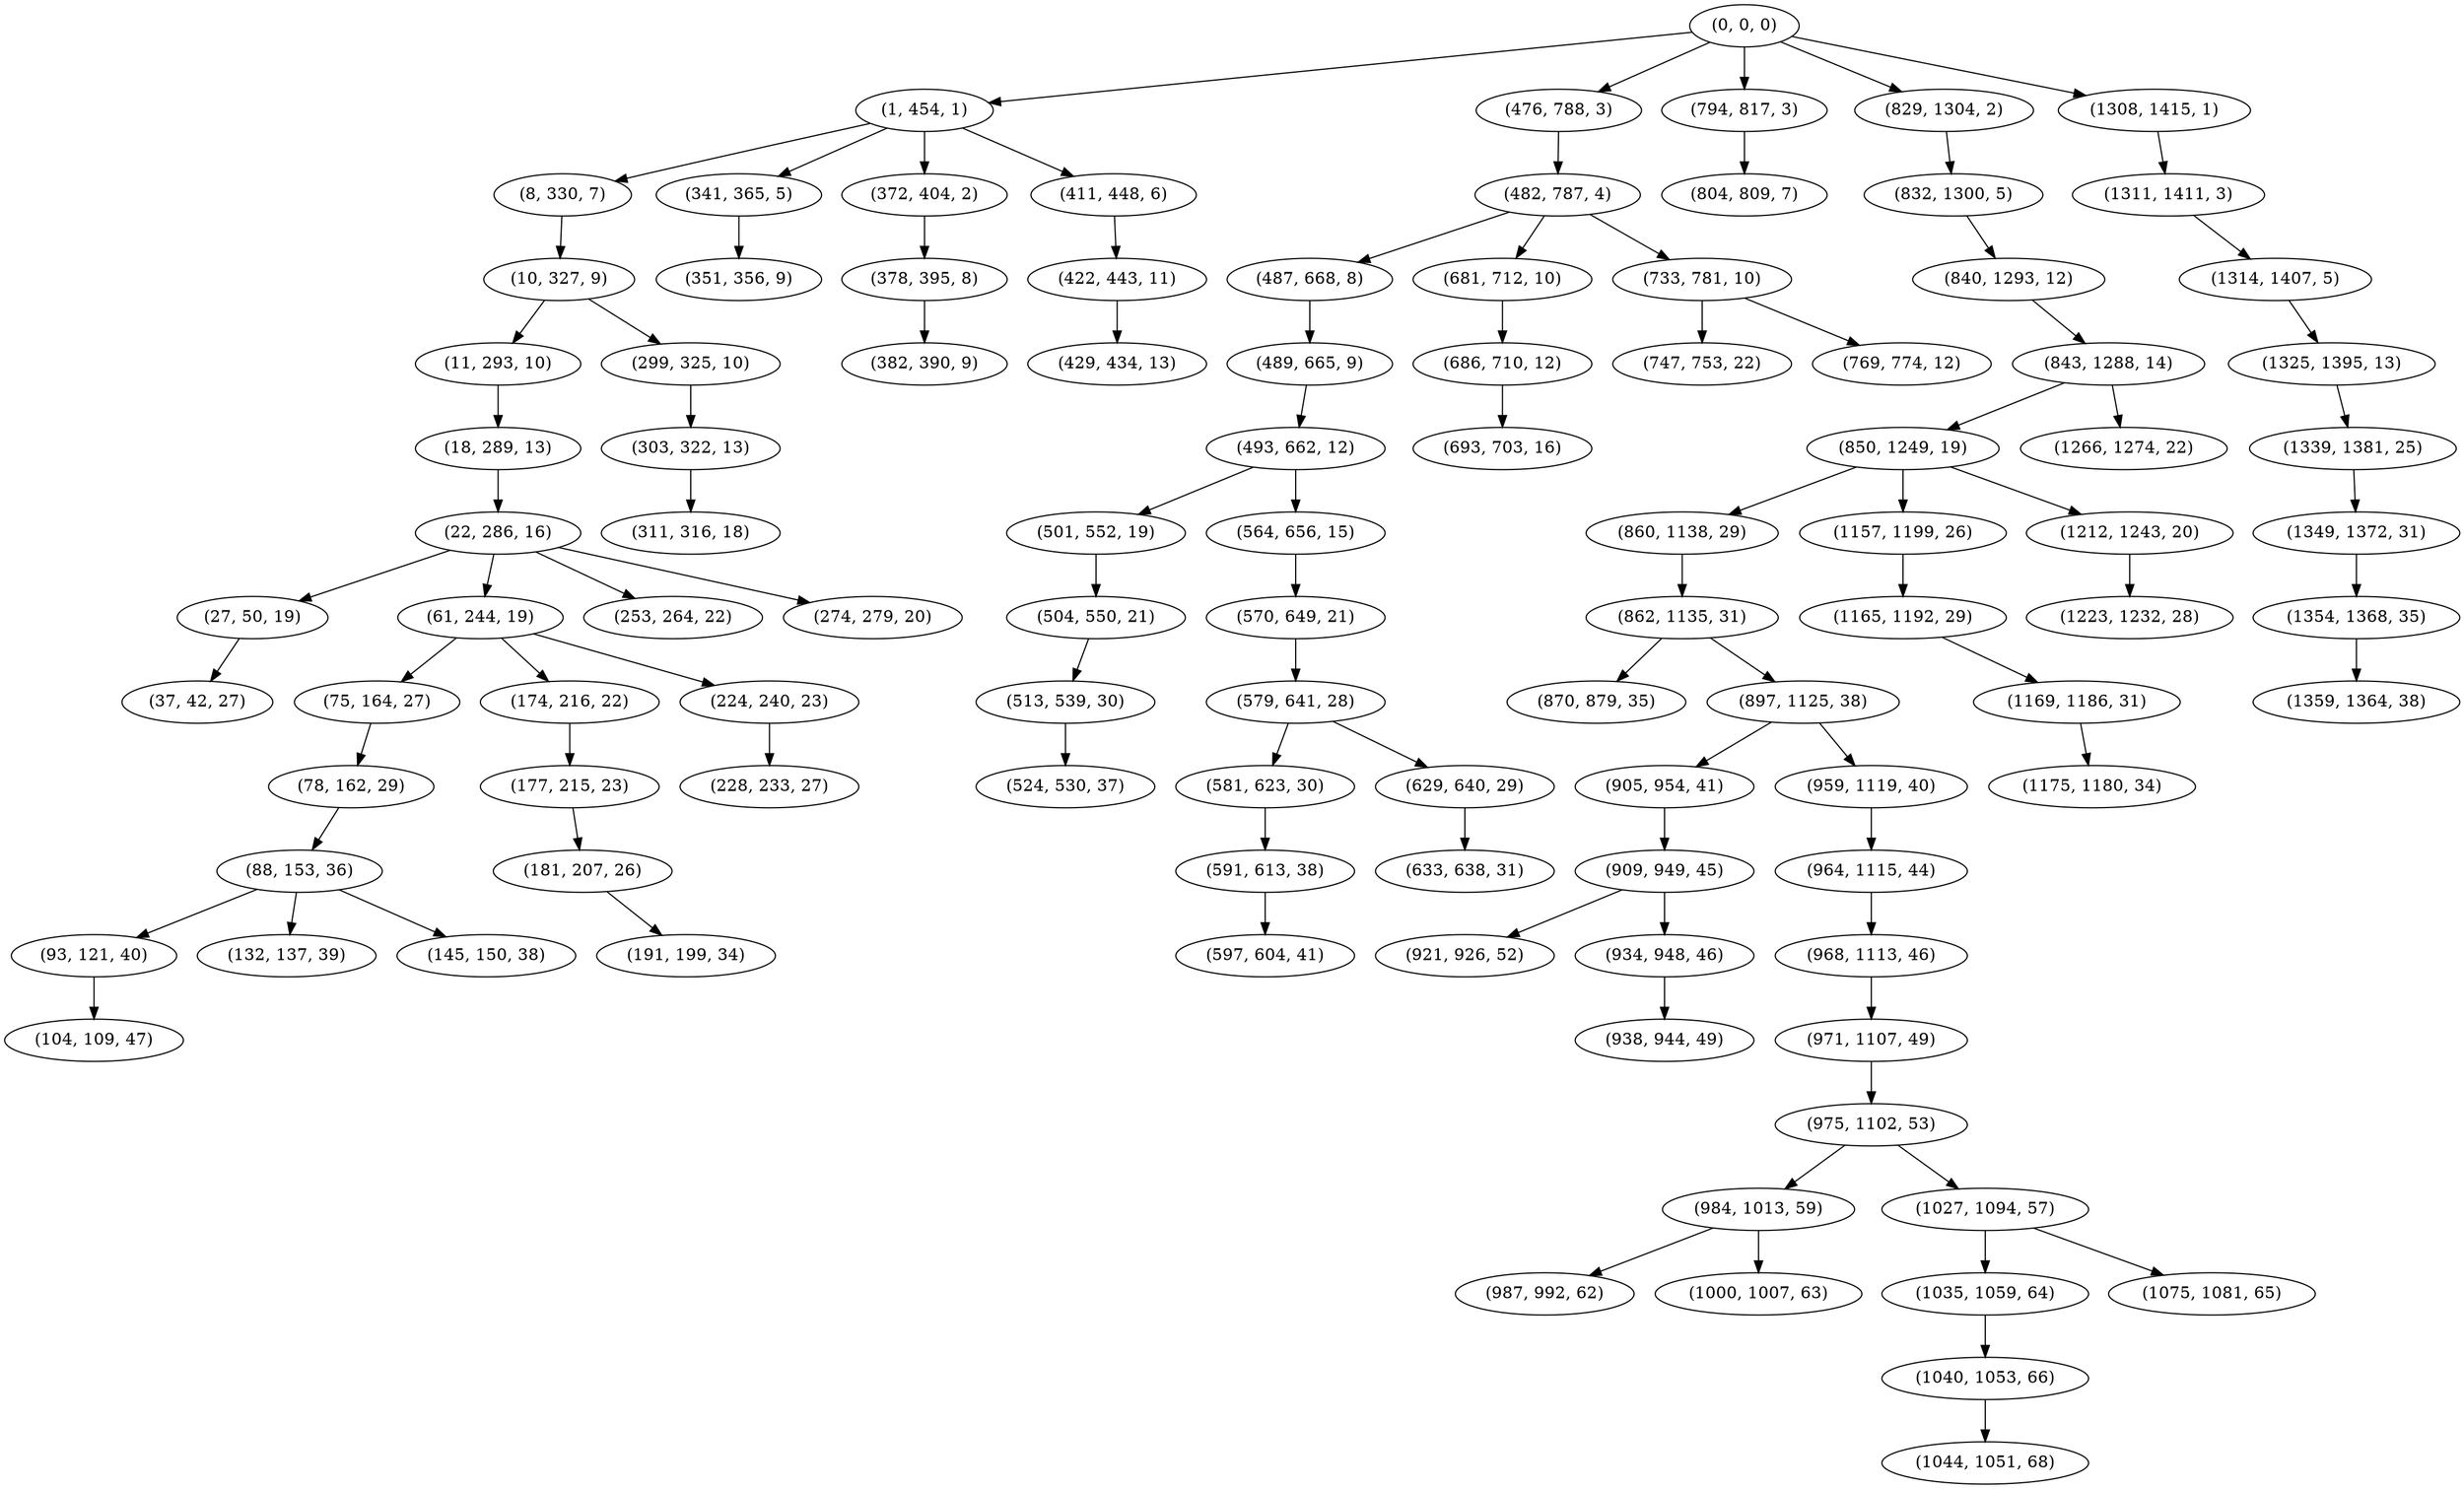 digraph tree {
    "(0, 0, 0)";
    "(1, 454, 1)";
    "(8, 330, 7)";
    "(10, 327, 9)";
    "(11, 293, 10)";
    "(18, 289, 13)";
    "(22, 286, 16)";
    "(27, 50, 19)";
    "(37, 42, 27)";
    "(61, 244, 19)";
    "(75, 164, 27)";
    "(78, 162, 29)";
    "(88, 153, 36)";
    "(93, 121, 40)";
    "(104, 109, 47)";
    "(132, 137, 39)";
    "(145, 150, 38)";
    "(174, 216, 22)";
    "(177, 215, 23)";
    "(181, 207, 26)";
    "(191, 199, 34)";
    "(224, 240, 23)";
    "(228, 233, 27)";
    "(253, 264, 22)";
    "(274, 279, 20)";
    "(299, 325, 10)";
    "(303, 322, 13)";
    "(311, 316, 18)";
    "(341, 365, 5)";
    "(351, 356, 9)";
    "(372, 404, 2)";
    "(378, 395, 8)";
    "(382, 390, 9)";
    "(411, 448, 6)";
    "(422, 443, 11)";
    "(429, 434, 13)";
    "(476, 788, 3)";
    "(482, 787, 4)";
    "(487, 668, 8)";
    "(489, 665, 9)";
    "(493, 662, 12)";
    "(501, 552, 19)";
    "(504, 550, 21)";
    "(513, 539, 30)";
    "(524, 530, 37)";
    "(564, 656, 15)";
    "(570, 649, 21)";
    "(579, 641, 28)";
    "(581, 623, 30)";
    "(591, 613, 38)";
    "(597, 604, 41)";
    "(629, 640, 29)";
    "(633, 638, 31)";
    "(681, 712, 10)";
    "(686, 710, 12)";
    "(693, 703, 16)";
    "(733, 781, 10)";
    "(747, 753, 22)";
    "(769, 774, 12)";
    "(794, 817, 3)";
    "(804, 809, 7)";
    "(829, 1304, 2)";
    "(832, 1300, 5)";
    "(840, 1293, 12)";
    "(843, 1288, 14)";
    "(850, 1249, 19)";
    "(860, 1138, 29)";
    "(862, 1135, 31)";
    "(870, 879, 35)";
    "(897, 1125, 38)";
    "(905, 954, 41)";
    "(909, 949, 45)";
    "(921, 926, 52)";
    "(934, 948, 46)";
    "(938, 944, 49)";
    "(959, 1119, 40)";
    "(964, 1115, 44)";
    "(968, 1113, 46)";
    "(971, 1107, 49)";
    "(975, 1102, 53)";
    "(984, 1013, 59)";
    "(987, 992, 62)";
    "(1000, 1007, 63)";
    "(1027, 1094, 57)";
    "(1035, 1059, 64)";
    "(1040, 1053, 66)";
    "(1044, 1051, 68)";
    "(1075, 1081, 65)";
    "(1157, 1199, 26)";
    "(1165, 1192, 29)";
    "(1169, 1186, 31)";
    "(1175, 1180, 34)";
    "(1212, 1243, 20)";
    "(1223, 1232, 28)";
    "(1266, 1274, 22)";
    "(1308, 1415, 1)";
    "(1311, 1411, 3)";
    "(1314, 1407, 5)";
    "(1325, 1395, 13)";
    "(1339, 1381, 25)";
    "(1349, 1372, 31)";
    "(1354, 1368, 35)";
    "(1359, 1364, 38)";
    "(0, 0, 0)" -> "(1, 454, 1)";
    "(0, 0, 0)" -> "(476, 788, 3)";
    "(0, 0, 0)" -> "(794, 817, 3)";
    "(0, 0, 0)" -> "(829, 1304, 2)";
    "(0, 0, 0)" -> "(1308, 1415, 1)";
    "(1, 454, 1)" -> "(8, 330, 7)";
    "(1, 454, 1)" -> "(341, 365, 5)";
    "(1, 454, 1)" -> "(372, 404, 2)";
    "(1, 454, 1)" -> "(411, 448, 6)";
    "(8, 330, 7)" -> "(10, 327, 9)";
    "(10, 327, 9)" -> "(11, 293, 10)";
    "(10, 327, 9)" -> "(299, 325, 10)";
    "(11, 293, 10)" -> "(18, 289, 13)";
    "(18, 289, 13)" -> "(22, 286, 16)";
    "(22, 286, 16)" -> "(27, 50, 19)";
    "(22, 286, 16)" -> "(61, 244, 19)";
    "(22, 286, 16)" -> "(253, 264, 22)";
    "(22, 286, 16)" -> "(274, 279, 20)";
    "(27, 50, 19)" -> "(37, 42, 27)";
    "(61, 244, 19)" -> "(75, 164, 27)";
    "(61, 244, 19)" -> "(174, 216, 22)";
    "(61, 244, 19)" -> "(224, 240, 23)";
    "(75, 164, 27)" -> "(78, 162, 29)";
    "(78, 162, 29)" -> "(88, 153, 36)";
    "(88, 153, 36)" -> "(93, 121, 40)";
    "(88, 153, 36)" -> "(132, 137, 39)";
    "(88, 153, 36)" -> "(145, 150, 38)";
    "(93, 121, 40)" -> "(104, 109, 47)";
    "(174, 216, 22)" -> "(177, 215, 23)";
    "(177, 215, 23)" -> "(181, 207, 26)";
    "(181, 207, 26)" -> "(191, 199, 34)";
    "(224, 240, 23)" -> "(228, 233, 27)";
    "(299, 325, 10)" -> "(303, 322, 13)";
    "(303, 322, 13)" -> "(311, 316, 18)";
    "(341, 365, 5)" -> "(351, 356, 9)";
    "(372, 404, 2)" -> "(378, 395, 8)";
    "(378, 395, 8)" -> "(382, 390, 9)";
    "(411, 448, 6)" -> "(422, 443, 11)";
    "(422, 443, 11)" -> "(429, 434, 13)";
    "(476, 788, 3)" -> "(482, 787, 4)";
    "(482, 787, 4)" -> "(487, 668, 8)";
    "(482, 787, 4)" -> "(681, 712, 10)";
    "(482, 787, 4)" -> "(733, 781, 10)";
    "(487, 668, 8)" -> "(489, 665, 9)";
    "(489, 665, 9)" -> "(493, 662, 12)";
    "(493, 662, 12)" -> "(501, 552, 19)";
    "(493, 662, 12)" -> "(564, 656, 15)";
    "(501, 552, 19)" -> "(504, 550, 21)";
    "(504, 550, 21)" -> "(513, 539, 30)";
    "(513, 539, 30)" -> "(524, 530, 37)";
    "(564, 656, 15)" -> "(570, 649, 21)";
    "(570, 649, 21)" -> "(579, 641, 28)";
    "(579, 641, 28)" -> "(581, 623, 30)";
    "(579, 641, 28)" -> "(629, 640, 29)";
    "(581, 623, 30)" -> "(591, 613, 38)";
    "(591, 613, 38)" -> "(597, 604, 41)";
    "(629, 640, 29)" -> "(633, 638, 31)";
    "(681, 712, 10)" -> "(686, 710, 12)";
    "(686, 710, 12)" -> "(693, 703, 16)";
    "(733, 781, 10)" -> "(747, 753, 22)";
    "(733, 781, 10)" -> "(769, 774, 12)";
    "(794, 817, 3)" -> "(804, 809, 7)";
    "(829, 1304, 2)" -> "(832, 1300, 5)";
    "(832, 1300, 5)" -> "(840, 1293, 12)";
    "(840, 1293, 12)" -> "(843, 1288, 14)";
    "(843, 1288, 14)" -> "(850, 1249, 19)";
    "(843, 1288, 14)" -> "(1266, 1274, 22)";
    "(850, 1249, 19)" -> "(860, 1138, 29)";
    "(850, 1249, 19)" -> "(1157, 1199, 26)";
    "(850, 1249, 19)" -> "(1212, 1243, 20)";
    "(860, 1138, 29)" -> "(862, 1135, 31)";
    "(862, 1135, 31)" -> "(870, 879, 35)";
    "(862, 1135, 31)" -> "(897, 1125, 38)";
    "(897, 1125, 38)" -> "(905, 954, 41)";
    "(897, 1125, 38)" -> "(959, 1119, 40)";
    "(905, 954, 41)" -> "(909, 949, 45)";
    "(909, 949, 45)" -> "(921, 926, 52)";
    "(909, 949, 45)" -> "(934, 948, 46)";
    "(934, 948, 46)" -> "(938, 944, 49)";
    "(959, 1119, 40)" -> "(964, 1115, 44)";
    "(964, 1115, 44)" -> "(968, 1113, 46)";
    "(968, 1113, 46)" -> "(971, 1107, 49)";
    "(971, 1107, 49)" -> "(975, 1102, 53)";
    "(975, 1102, 53)" -> "(984, 1013, 59)";
    "(975, 1102, 53)" -> "(1027, 1094, 57)";
    "(984, 1013, 59)" -> "(987, 992, 62)";
    "(984, 1013, 59)" -> "(1000, 1007, 63)";
    "(1027, 1094, 57)" -> "(1035, 1059, 64)";
    "(1027, 1094, 57)" -> "(1075, 1081, 65)";
    "(1035, 1059, 64)" -> "(1040, 1053, 66)";
    "(1040, 1053, 66)" -> "(1044, 1051, 68)";
    "(1157, 1199, 26)" -> "(1165, 1192, 29)";
    "(1165, 1192, 29)" -> "(1169, 1186, 31)";
    "(1169, 1186, 31)" -> "(1175, 1180, 34)";
    "(1212, 1243, 20)" -> "(1223, 1232, 28)";
    "(1308, 1415, 1)" -> "(1311, 1411, 3)";
    "(1311, 1411, 3)" -> "(1314, 1407, 5)";
    "(1314, 1407, 5)" -> "(1325, 1395, 13)";
    "(1325, 1395, 13)" -> "(1339, 1381, 25)";
    "(1339, 1381, 25)" -> "(1349, 1372, 31)";
    "(1349, 1372, 31)" -> "(1354, 1368, 35)";
    "(1354, 1368, 35)" -> "(1359, 1364, 38)";
}
